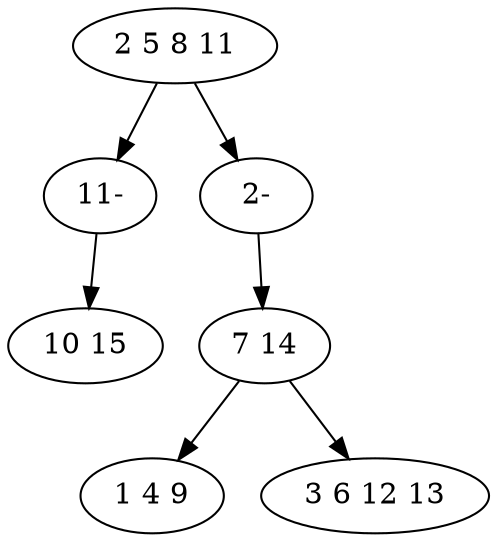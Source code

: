digraph true_tree {
	"0" -> "5"
	"0" -> "6"
	"2" -> "3"
	"2" -> "4"
	"5" -> "1"
	"6" -> "2"
	"0" [label="2 5 8 11"];
	"1" [label="10 15"];
	"2" [label="7 14"];
	"3" [label="1 4 9"];
	"4" [label="3 6 12 13"];
	"5" [label="11-"];
	"6" [label="2-"];
}
